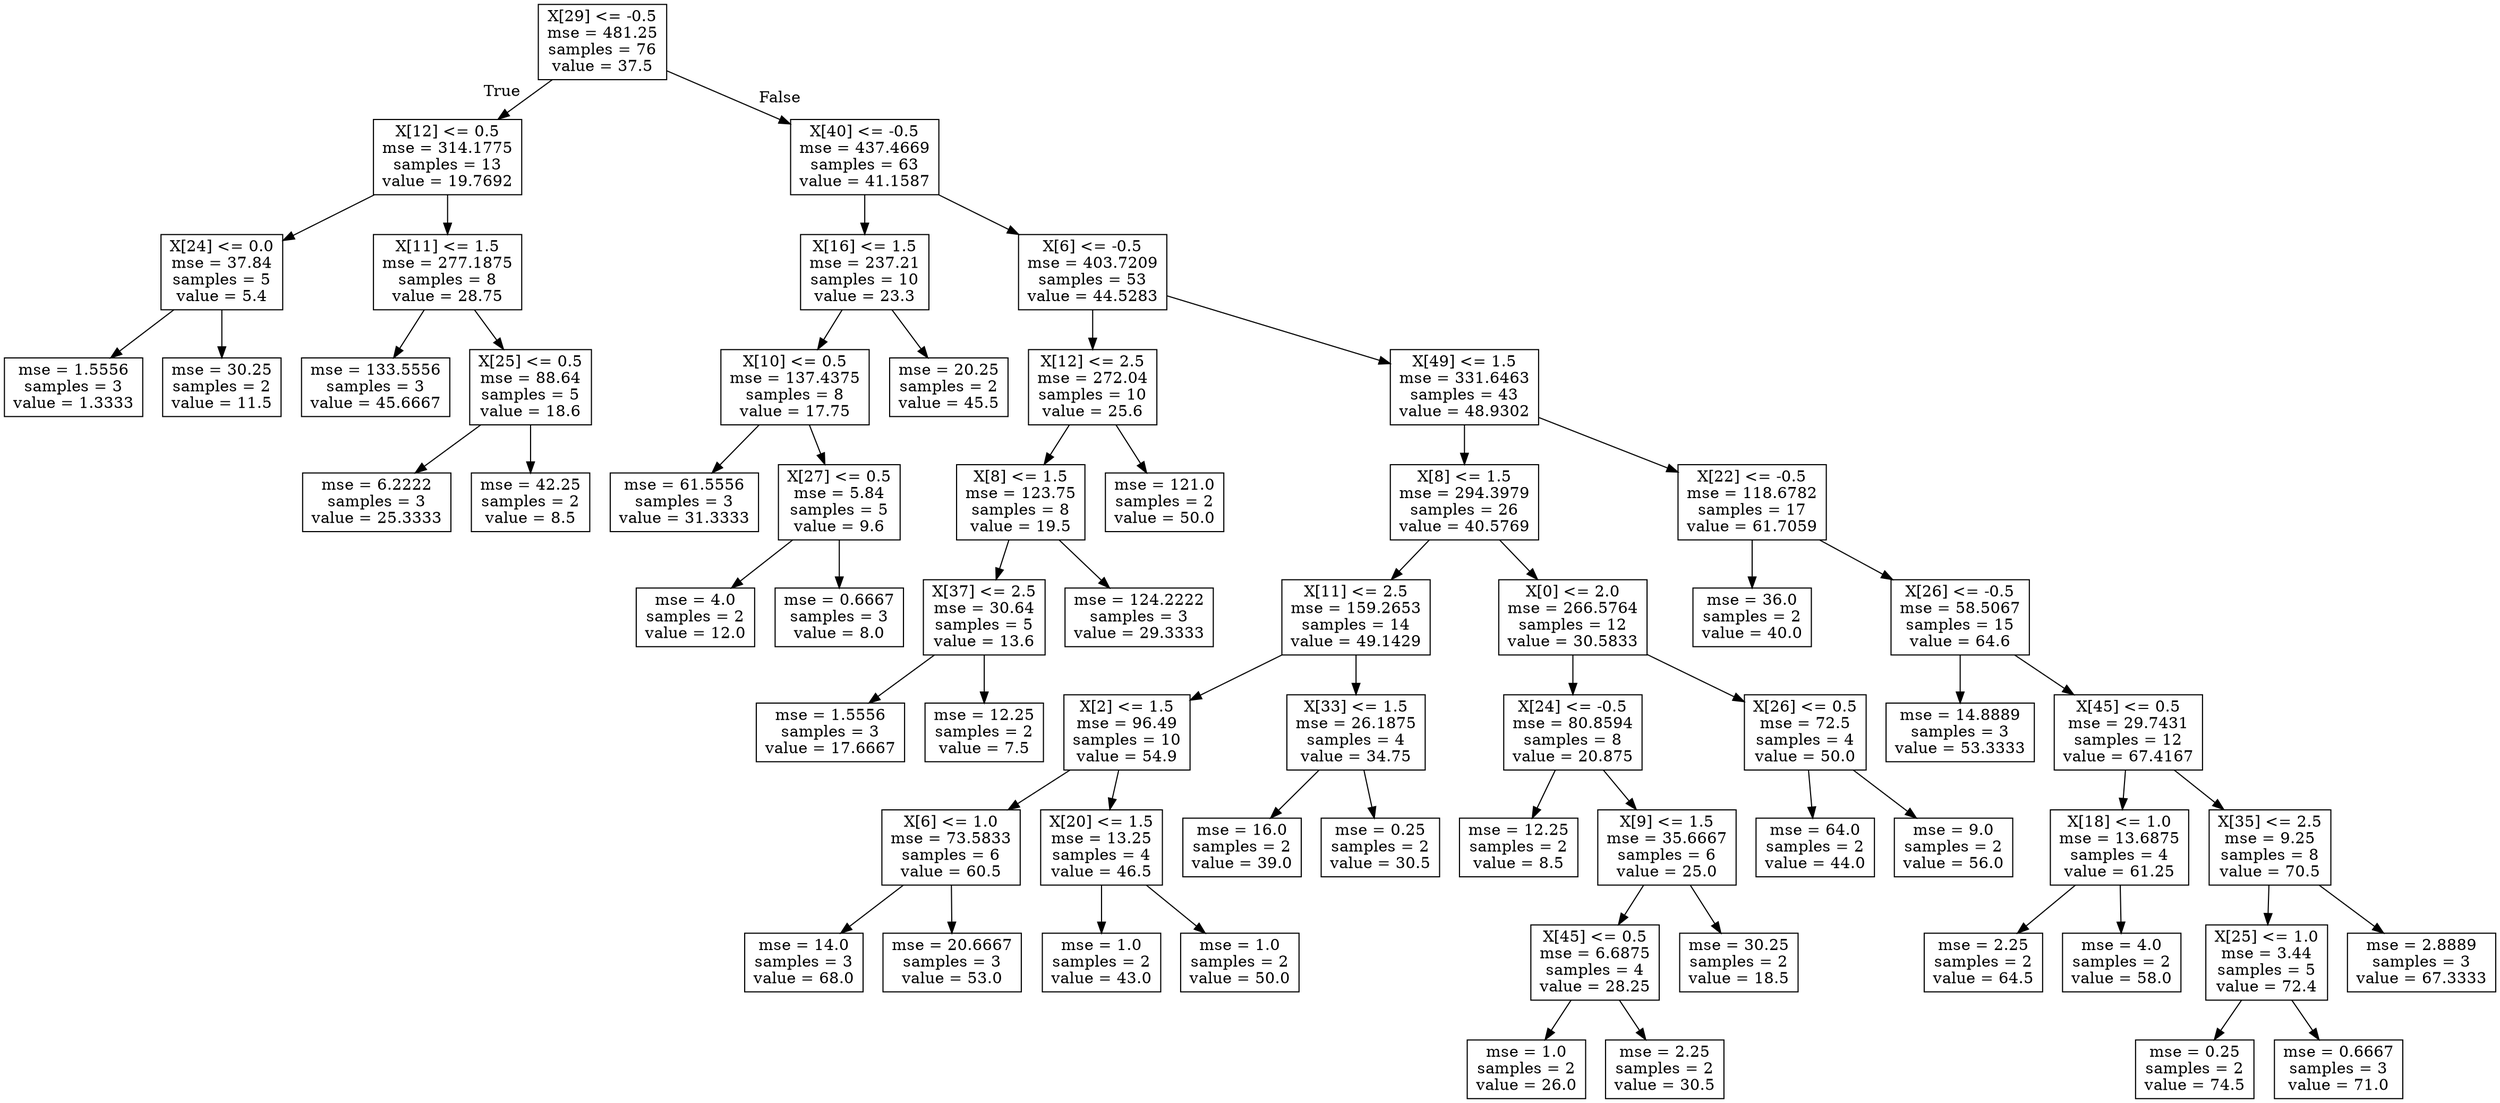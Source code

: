 digraph Tree {
node [shape=box] ;
0 [label="X[29] <= -0.5\nmse = 481.25\nsamples = 76\nvalue = 37.5"] ;
1 [label="X[12] <= 0.5\nmse = 314.1775\nsamples = 13\nvalue = 19.7692"] ;
0 -> 1 [labeldistance=2.5, labelangle=45, headlabel="True"] ;
2 [label="X[24] <= 0.0\nmse = 37.84\nsamples = 5\nvalue = 5.4"] ;
1 -> 2 ;
3 [label="mse = 1.5556\nsamples = 3\nvalue = 1.3333"] ;
2 -> 3 ;
4 [label="mse = 30.25\nsamples = 2\nvalue = 11.5"] ;
2 -> 4 ;
5 [label="X[11] <= 1.5\nmse = 277.1875\nsamples = 8\nvalue = 28.75"] ;
1 -> 5 ;
6 [label="mse = 133.5556\nsamples = 3\nvalue = 45.6667"] ;
5 -> 6 ;
7 [label="X[25] <= 0.5\nmse = 88.64\nsamples = 5\nvalue = 18.6"] ;
5 -> 7 ;
8 [label="mse = 6.2222\nsamples = 3\nvalue = 25.3333"] ;
7 -> 8 ;
9 [label="mse = 42.25\nsamples = 2\nvalue = 8.5"] ;
7 -> 9 ;
10 [label="X[40] <= -0.5\nmse = 437.4669\nsamples = 63\nvalue = 41.1587"] ;
0 -> 10 [labeldistance=2.5, labelangle=-45, headlabel="False"] ;
11 [label="X[16] <= 1.5\nmse = 237.21\nsamples = 10\nvalue = 23.3"] ;
10 -> 11 ;
12 [label="X[10] <= 0.5\nmse = 137.4375\nsamples = 8\nvalue = 17.75"] ;
11 -> 12 ;
13 [label="mse = 61.5556\nsamples = 3\nvalue = 31.3333"] ;
12 -> 13 ;
14 [label="X[27] <= 0.5\nmse = 5.84\nsamples = 5\nvalue = 9.6"] ;
12 -> 14 ;
15 [label="mse = 4.0\nsamples = 2\nvalue = 12.0"] ;
14 -> 15 ;
16 [label="mse = 0.6667\nsamples = 3\nvalue = 8.0"] ;
14 -> 16 ;
17 [label="mse = 20.25\nsamples = 2\nvalue = 45.5"] ;
11 -> 17 ;
18 [label="X[6] <= -0.5\nmse = 403.7209\nsamples = 53\nvalue = 44.5283"] ;
10 -> 18 ;
19 [label="X[12] <= 2.5\nmse = 272.04\nsamples = 10\nvalue = 25.6"] ;
18 -> 19 ;
20 [label="X[8] <= 1.5\nmse = 123.75\nsamples = 8\nvalue = 19.5"] ;
19 -> 20 ;
21 [label="X[37] <= 2.5\nmse = 30.64\nsamples = 5\nvalue = 13.6"] ;
20 -> 21 ;
22 [label="mse = 1.5556\nsamples = 3\nvalue = 17.6667"] ;
21 -> 22 ;
23 [label="mse = 12.25\nsamples = 2\nvalue = 7.5"] ;
21 -> 23 ;
24 [label="mse = 124.2222\nsamples = 3\nvalue = 29.3333"] ;
20 -> 24 ;
25 [label="mse = 121.0\nsamples = 2\nvalue = 50.0"] ;
19 -> 25 ;
26 [label="X[49] <= 1.5\nmse = 331.6463\nsamples = 43\nvalue = 48.9302"] ;
18 -> 26 ;
27 [label="X[8] <= 1.5\nmse = 294.3979\nsamples = 26\nvalue = 40.5769"] ;
26 -> 27 ;
28 [label="X[11] <= 2.5\nmse = 159.2653\nsamples = 14\nvalue = 49.1429"] ;
27 -> 28 ;
29 [label="X[2] <= 1.5\nmse = 96.49\nsamples = 10\nvalue = 54.9"] ;
28 -> 29 ;
30 [label="X[6] <= 1.0\nmse = 73.5833\nsamples = 6\nvalue = 60.5"] ;
29 -> 30 ;
31 [label="mse = 14.0\nsamples = 3\nvalue = 68.0"] ;
30 -> 31 ;
32 [label="mse = 20.6667\nsamples = 3\nvalue = 53.0"] ;
30 -> 32 ;
33 [label="X[20] <= 1.5\nmse = 13.25\nsamples = 4\nvalue = 46.5"] ;
29 -> 33 ;
34 [label="mse = 1.0\nsamples = 2\nvalue = 43.0"] ;
33 -> 34 ;
35 [label="mse = 1.0\nsamples = 2\nvalue = 50.0"] ;
33 -> 35 ;
36 [label="X[33] <= 1.5\nmse = 26.1875\nsamples = 4\nvalue = 34.75"] ;
28 -> 36 ;
37 [label="mse = 16.0\nsamples = 2\nvalue = 39.0"] ;
36 -> 37 ;
38 [label="mse = 0.25\nsamples = 2\nvalue = 30.5"] ;
36 -> 38 ;
39 [label="X[0] <= 2.0\nmse = 266.5764\nsamples = 12\nvalue = 30.5833"] ;
27 -> 39 ;
40 [label="X[24] <= -0.5\nmse = 80.8594\nsamples = 8\nvalue = 20.875"] ;
39 -> 40 ;
41 [label="mse = 12.25\nsamples = 2\nvalue = 8.5"] ;
40 -> 41 ;
42 [label="X[9] <= 1.5\nmse = 35.6667\nsamples = 6\nvalue = 25.0"] ;
40 -> 42 ;
43 [label="X[45] <= 0.5\nmse = 6.6875\nsamples = 4\nvalue = 28.25"] ;
42 -> 43 ;
44 [label="mse = 1.0\nsamples = 2\nvalue = 26.0"] ;
43 -> 44 ;
45 [label="mse = 2.25\nsamples = 2\nvalue = 30.5"] ;
43 -> 45 ;
46 [label="mse = 30.25\nsamples = 2\nvalue = 18.5"] ;
42 -> 46 ;
47 [label="X[26] <= 0.5\nmse = 72.5\nsamples = 4\nvalue = 50.0"] ;
39 -> 47 ;
48 [label="mse = 64.0\nsamples = 2\nvalue = 44.0"] ;
47 -> 48 ;
49 [label="mse = 9.0\nsamples = 2\nvalue = 56.0"] ;
47 -> 49 ;
50 [label="X[22] <= -0.5\nmse = 118.6782\nsamples = 17\nvalue = 61.7059"] ;
26 -> 50 ;
51 [label="mse = 36.0\nsamples = 2\nvalue = 40.0"] ;
50 -> 51 ;
52 [label="X[26] <= -0.5\nmse = 58.5067\nsamples = 15\nvalue = 64.6"] ;
50 -> 52 ;
53 [label="mse = 14.8889\nsamples = 3\nvalue = 53.3333"] ;
52 -> 53 ;
54 [label="X[45] <= 0.5\nmse = 29.7431\nsamples = 12\nvalue = 67.4167"] ;
52 -> 54 ;
55 [label="X[18] <= 1.0\nmse = 13.6875\nsamples = 4\nvalue = 61.25"] ;
54 -> 55 ;
56 [label="mse = 2.25\nsamples = 2\nvalue = 64.5"] ;
55 -> 56 ;
57 [label="mse = 4.0\nsamples = 2\nvalue = 58.0"] ;
55 -> 57 ;
58 [label="X[35] <= 2.5\nmse = 9.25\nsamples = 8\nvalue = 70.5"] ;
54 -> 58 ;
59 [label="X[25] <= 1.0\nmse = 3.44\nsamples = 5\nvalue = 72.4"] ;
58 -> 59 ;
60 [label="mse = 0.25\nsamples = 2\nvalue = 74.5"] ;
59 -> 60 ;
61 [label="mse = 0.6667\nsamples = 3\nvalue = 71.0"] ;
59 -> 61 ;
62 [label="mse = 2.8889\nsamples = 3\nvalue = 67.3333"] ;
58 -> 62 ;
}